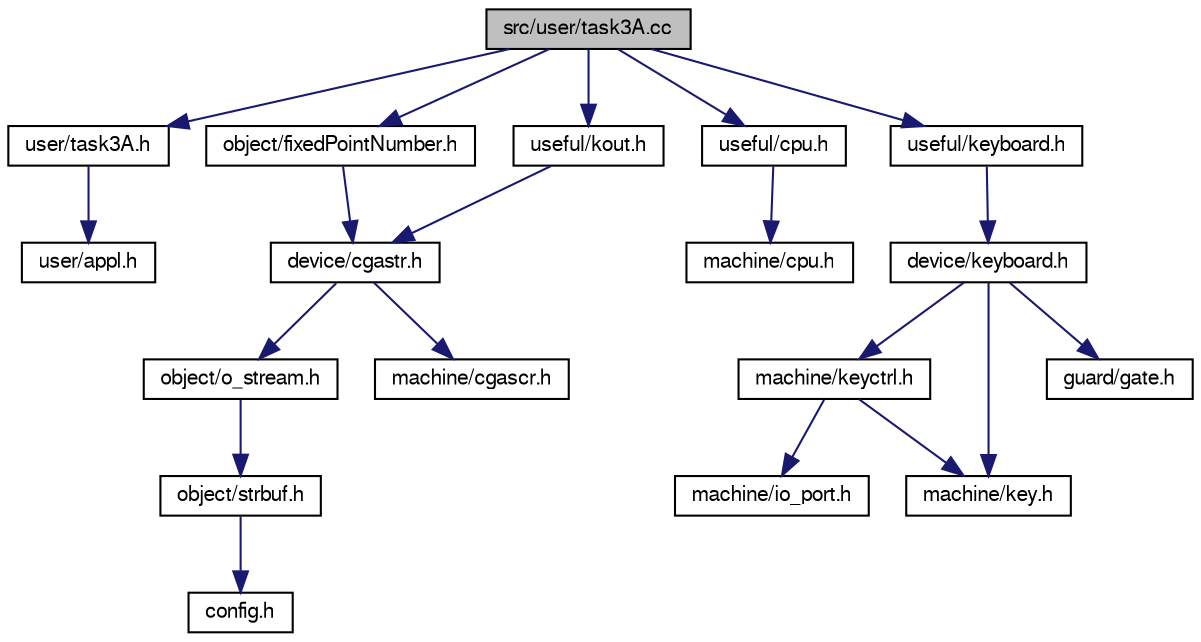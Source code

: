 digraph "src/user/task3A.cc"
{
  bgcolor="transparent";
  edge [fontname="FreeSans",fontsize="10",labelfontname="FreeSans",labelfontsize="10"];
  node [fontname="FreeSans",fontsize="10",shape=record];
  Node1 [label="src/user/task3A.cc",height=0.2,width=0.4,color="black", fillcolor="grey75", style="filled" fontcolor="black"];
  Node1 -> Node2 [color="midnightblue",fontsize="10",style="solid",fontname="FreeSans"];
  Node2 [label="user/task3A.h",height=0.2,width=0.4,color="black",URL="$task3A_8h.html"];
  Node2 -> Node3 [color="midnightblue",fontsize="10",style="solid",fontname="FreeSans"];
  Node3 [label="user/appl.h",height=0.2,width=0.4,color="black",URL="$appl_8h.html",tooltip="Grundklasse für Anwendungen, für die einzelnen Aufgaben benötigt."];
  Node1 -> Node4 [color="midnightblue",fontsize="10",style="solid",fontname="FreeSans"];
  Node4 [label="object/fixedPointNumber.h",height=0.2,width=0.4,color="black",URL="$fixedPointNumber_8h.html"];
  Node4 -> Node5 [color="midnightblue",fontsize="10",style="solid",fontname="FreeSans"];
  Node5 [label="device/cgastr.h",height=0.2,width=0.4,color="black",URL="$cgastr_8h.html"];
  Node5 -> Node6 [color="midnightblue",fontsize="10",style="solid",fontname="FreeSans"];
  Node6 [label="object/o_stream.h",height=0.2,width=0.4,color="black",URL="$o__stream_8h.html"];
  Node6 -> Node7 [color="midnightblue",fontsize="10",style="solid",fontname="FreeSans"];
  Node7 [label="object/strbuf.h",height=0.2,width=0.4,color="black",URL="$strbuf_8h.html"];
  Node7 -> Node8 [color="midnightblue",fontsize="10",style="solid",fontname="FreeSans"];
  Node8 [label="config.h",height=0.2,width=0.4,color="black",URL="$config_8h.html",tooltip="verschiedene defines für Einstellungen"];
  Node5 -> Node9 [color="midnightblue",fontsize="10",style="solid",fontname="FreeSans"];
  Node9 [label="machine/cgascr.h",height=0.2,width=0.4,color="black",URL="$cgascr_8h.html"];
  Node1 -> Node10 [color="midnightblue",fontsize="10",style="solid",fontname="FreeSans"];
  Node10 [label="useful/kout.h",height=0.2,width=0.4,color="black",URL="$kout_8h.html",tooltip="alles notwendige zum nutzen der in main.cc deklarierten globalen Variable kout"];
  Node10 -> Node5 [color="midnightblue",fontsize="10",style="solid",fontname="FreeSans"];
  Node1 -> Node11 [color="midnightblue",fontsize="10",style="solid",fontname="FreeSans"];
  Node11 [label="useful/cpu.h",height=0.2,width=0.4,color="black",URL="$useful_2cpu_8h.html",tooltip="alles notwendige zum nutzen der in main.cc deklarierten globalen Variable cpu"];
  Node11 -> Node12 [color="midnightblue",fontsize="10",style="solid",fontname="FreeSans"];
  Node12 [label="machine/cpu.h",height=0.2,width=0.4,color="black",URL="$machine_2cpu_8h.html"];
  Node1 -> Node13 [color="midnightblue",fontsize="10",style="solid",fontname="FreeSans"];
  Node13 [label="useful/keyboard.h",height=0.2,width=0.4,color="black",URL="$useful_2keyboard_8h.html"];
  Node13 -> Node14 [color="midnightblue",fontsize="10",style="solid",fontname="FreeSans"];
  Node14 [label="device/keyboard.h",height=0.2,width=0.4,color="black",URL="$device_2keyboard_8h.html"];
  Node14 -> Node15 [color="midnightblue",fontsize="10",style="solid",fontname="FreeSans"];
  Node15 [label="machine/keyctrl.h",height=0.2,width=0.4,color="black",URL="$keyctrl_8h.html"];
  Node15 -> Node16 [color="midnightblue",fontsize="10",style="solid",fontname="FreeSans"];
  Node16 [label="machine/io_port.h",height=0.2,width=0.4,color="black",URL="$io__port_8h.html"];
  Node15 -> Node17 [color="midnightblue",fontsize="10",style="solid",fontname="FreeSans"];
  Node17 [label="machine/key.h",height=0.2,width=0.4,color="black",URL="$key_8h.html"];
  Node14 -> Node18 [color="midnightblue",fontsize="10",style="solid",fontname="FreeSans"];
  Node18 [label="guard/gate.h",height=0.2,width=0.4,color="black",URL="$gate_8h.html"];
  Node14 -> Node17 [color="midnightblue",fontsize="10",style="solid",fontname="FreeSans"];
}
